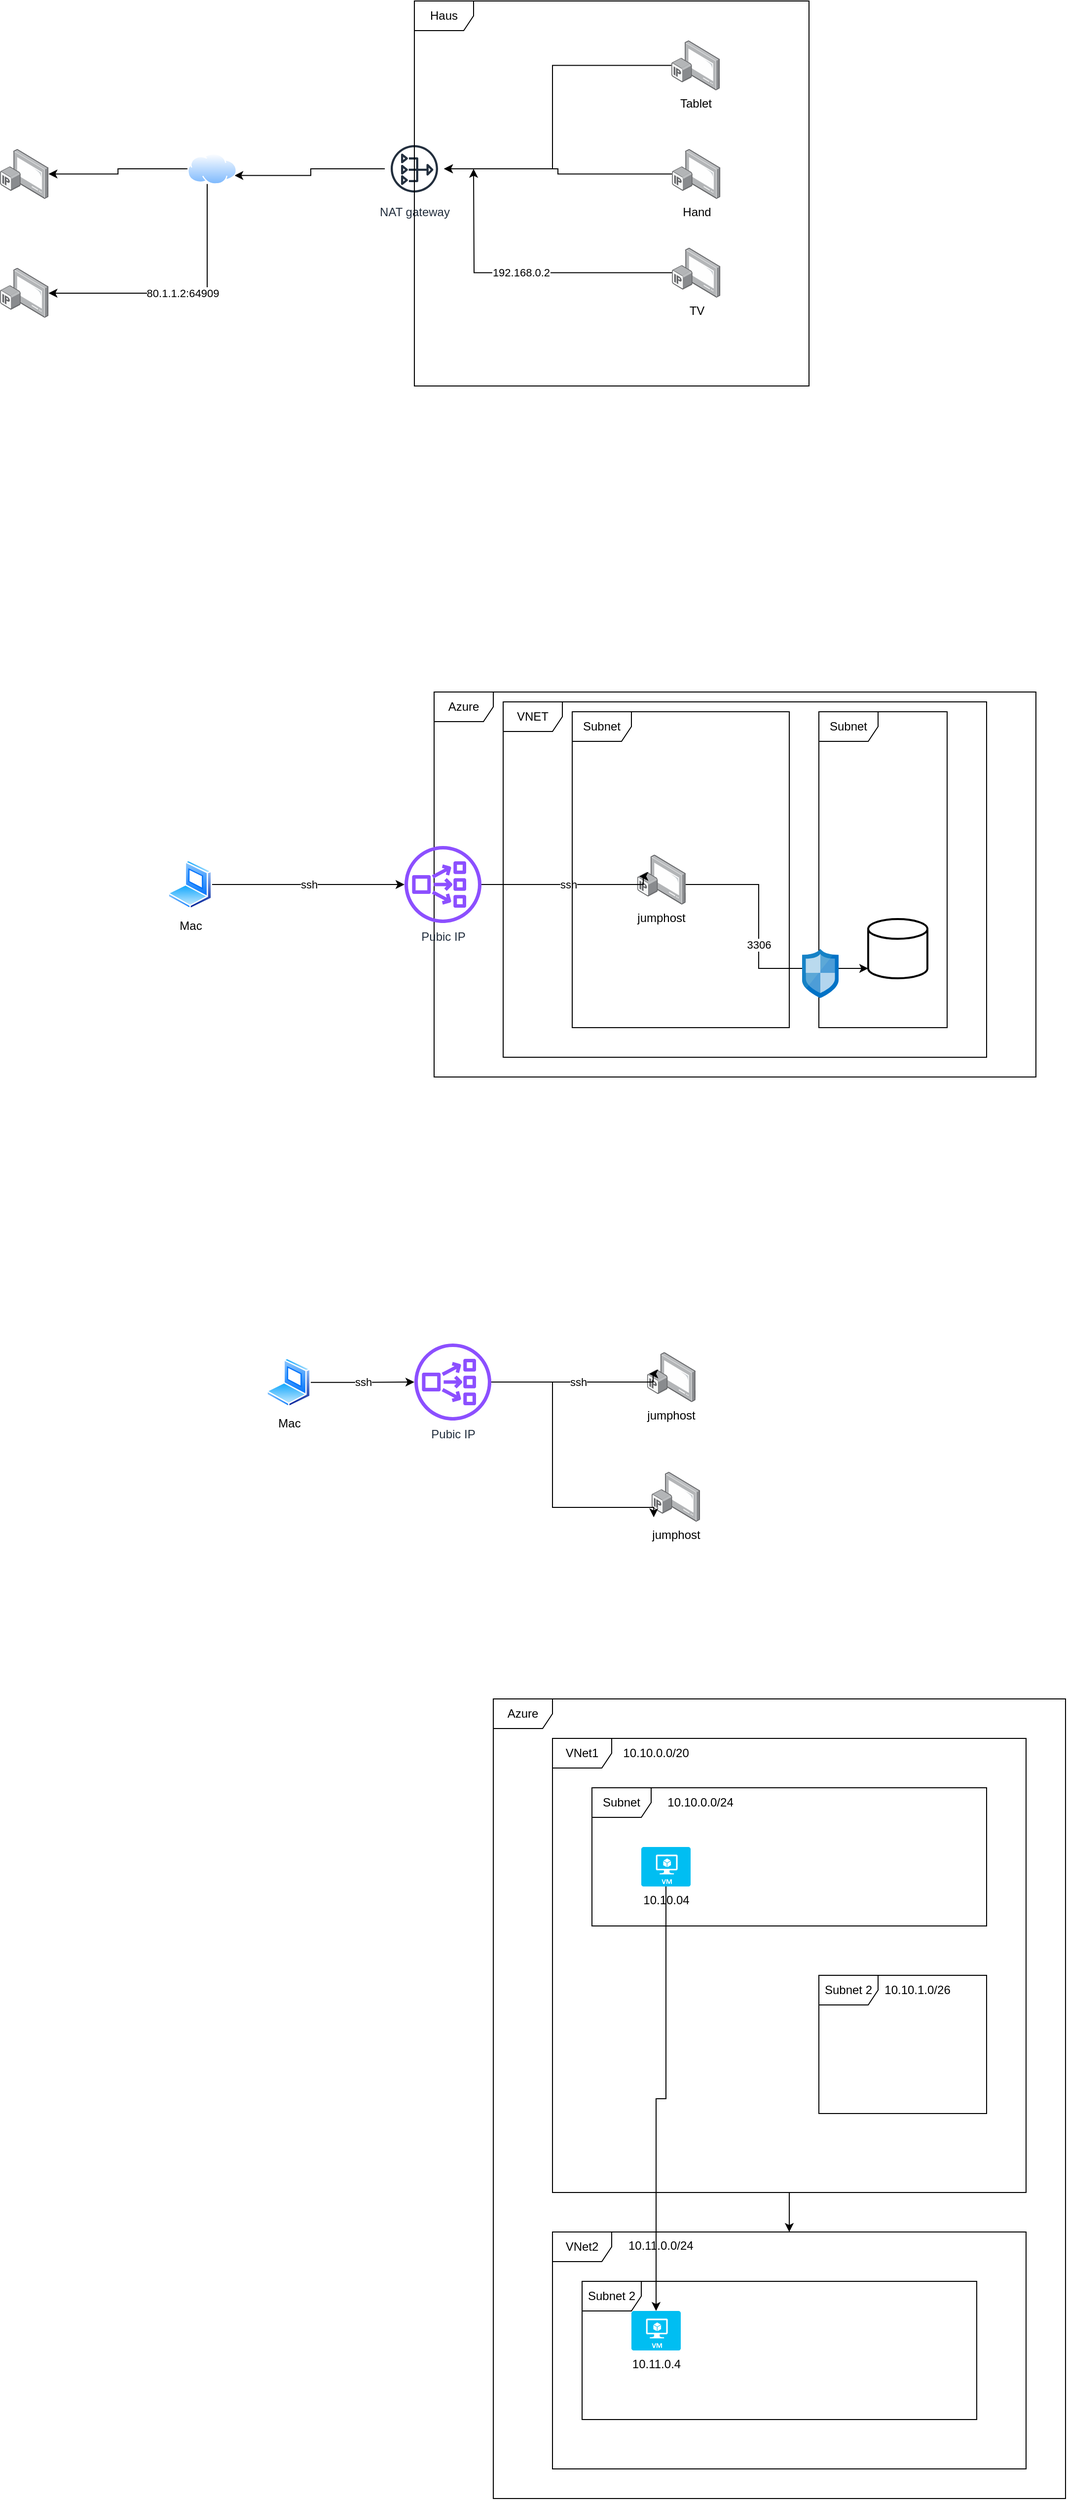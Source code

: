 <mxfile version="23.1.5" type="device" pages="3">
  <diagram name="Page-1" id="Npjm-cnjYQpAcYW0yd_M">
    <mxGraphModel dx="2214" dy="1954" grid="1" gridSize="10" guides="1" tooltips="1" connect="1" arrows="1" fold="1" page="1" pageScale="1" pageWidth="850" pageHeight="1100" math="0" shadow="0">
      <root>
        <mxCell id="0" />
        <mxCell id="1" parent="0" />
        <mxCell id="gbIrw4wUFT8zuQWl6DzC-1" value="Azure" style="shape=umlFrame;whiteSpace=wrap;html=1;pointerEvents=0;" vertex="1" parent="1">
          <mxGeometry x="-230" y="1090" width="580" height="810" as="geometry" />
        </mxCell>
        <mxCell id="gbIrw4wUFT8zuQWl6DzC-19" style="edgeStyle=orthogonalEdgeStyle;rounded=0;orthogonalLoop=1;jettySize=auto;html=1;" edge="1" parent="1" source="gbIrw4wUFT8zuQWl6DzC-2" target="gbIrw4wUFT8zuQWl6DzC-10">
          <mxGeometry relative="1" as="geometry" />
        </mxCell>
        <mxCell id="gbIrw4wUFT8zuQWl6DzC-2" value="VNet1" style="shape=umlFrame;whiteSpace=wrap;html=1;pointerEvents=0;" vertex="1" parent="1">
          <mxGeometry x="-170" y="1130" width="480" height="460" as="geometry" />
        </mxCell>
        <mxCell id="gbIrw4wUFT8zuQWl6DzC-3" value="Subnet" style="shape=umlFrame;whiteSpace=wrap;html=1;pointerEvents=0;" vertex="1" parent="1">
          <mxGeometry x="-130" y="1180" width="400" height="140" as="geometry" />
        </mxCell>
        <mxCell id="gbIrw4wUFT8zuQWl6DzC-4" value="Subnet 2" style="shape=umlFrame;whiteSpace=wrap;html=1;pointerEvents=0;" vertex="1" parent="1">
          <mxGeometry x="100" y="1370" width="170" height="140" as="geometry" />
        </mxCell>
        <mxCell id="gbIrw4wUFT8zuQWl6DzC-6" value="10.10.0.0/20" style="text;html=1;align=center;verticalAlign=middle;whiteSpace=wrap;rounded=0;" vertex="1" parent="1">
          <mxGeometry x="-95" y="1130" width="60" height="30" as="geometry" />
        </mxCell>
        <mxCell id="gbIrw4wUFT8zuQWl6DzC-7" value="10.10.0.0/24" style="text;html=1;align=center;verticalAlign=middle;whiteSpace=wrap;rounded=0;" vertex="1" parent="1">
          <mxGeometry x="-50" y="1180" width="60" height="30" as="geometry" />
        </mxCell>
        <mxCell id="gbIrw4wUFT8zuQWl6DzC-8" value="10.10.1.0/26" style="text;html=1;align=center;verticalAlign=middle;whiteSpace=wrap;rounded=0;" vertex="1" parent="1">
          <mxGeometry x="170" y="1370" width="60" height="30" as="geometry" />
        </mxCell>
        <mxCell id="gbIrw4wUFT8zuQWl6DzC-9" value="10.10.04" style="verticalLabelPosition=bottom;html=1;verticalAlign=top;align=center;strokeColor=none;fillColor=#00BEF2;shape=mxgraph.azure.virtual_machine;" vertex="1" parent="1">
          <mxGeometry x="-80" y="1240" width="50" height="40" as="geometry" />
        </mxCell>
        <mxCell id="gbIrw4wUFT8zuQWl6DzC-10" value="VNet2" style="shape=umlFrame;whiteSpace=wrap;html=1;pointerEvents=0;" vertex="1" parent="1">
          <mxGeometry x="-170" y="1630" width="480" height="240" as="geometry" />
        </mxCell>
        <UserObject label="10.11.0.0/24" link="10.11.0.0/24" id="gbIrw4wUFT8zuQWl6DzC-13">
          <mxCell style="text;whiteSpace=wrap;" vertex="1" parent="1">
            <mxGeometry x="-95" y="1630" width="100" height="40" as="geometry" />
          </mxCell>
        </UserObject>
        <mxCell id="gbIrw4wUFT8zuQWl6DzC-14" value="Subnet 2" style="shape=umlFrame;whiteSpace=wrap;html=1;pointerEvents=0;" vertex="1" parent="1">
          <mxGeometry x="-140" y="1680" width="400" height="140" as="geometry" />
        </mxCell>
        <mxCell id="gbIrw4wUFT8zuQWl6DzC-15" value="10.11.0.4" style="verticalLabelPosition=bottom;html=1;verticalAlign=top;align=center;strokeColor=none;fillColor=#00BEF2;shape=mxgraph.azure.virtual_machine;" vertex="1" parent="1">
          <mxGeometry x="-90" y="1710" width="50" height="40" as="geometry" />
        </mxCell>
        <mxCell id="gbIrw4wUFT8zuQWl6DzC-16" style="edgeStyle=orthogonalEdgeStyle;rounded=0;orthogonalLoop=1;jettySize=auto;html=1;entryX=0.5;entryY=0;entryDx=0;entryDy=0;entryPerimeter=0;" edge="1" parent="1" source="gbIrw4wUFT8zuQWl6DzC-9" target="gbIrw4wUFT8zuQWl6DzC-15">
          <mxGeometry relative="1" as="geometry" />
        </mxCell>
        <mxCell id="gbIrw4wUFT8zuQWl6DzC-23" style="edgeStyle=orthogonalEdgeStyle;rounded=0;orthogonalLoop=1;jettySize=auto;html=1;entryX=1;entryY=0.75;entryDx=0;entryDy=0;" edge="1" parent="1" source="gbIrw4wUFT8zuQWl6DzC-20" target="gbIrw4wUFT8zuQWl6DzC-22">
          <mxGeometry relative="1" as="geometry" />
        </mxCell>
        <mxCell id="gbIrw4wUFT8zuQWl6DzC-20" value="NAT gateway" style="sketch=0;outlineConnect=0;fontColor=#232F3E;gradientColor=none;strokeColor=#232F3E;fillColor=#ffffff;dashed=0;verticalLabelPosition=bottom;verticalAlign=top;align=center;html=1;fontSize=12;fontStyle=0;aspect=fixed;shape=mxgraph.aws4.resourceIcon;resIcon=mxgraph.aws4.nat_gateway;" vertex="1" parent="1">
          <mxGeometry x="-340" y="-490" width="60" height="60" as="geometry" />
        </mxCell>
        <mxCell id="gbIrw4wUFT8zuQWl6DzC-21" value="Haus" style="shape=umlFrame;whiteSpace=wrap;html=1;pointerEvents=0;" vertex="1" parent="1">
          <mxGeometry x="-310" y="-630" width="400" height="390" as="geometry" />
        </mxCell>
        <mxCell id="gbIrw4wUFT8zuQWl6DzC-28" style="edgeStyle=orthogonalEdgeStyle;rounded=0;orthogonalLoop=1;jettySize=auto;html=1;" edge="1" parent="1" source="gbIrw4wUFT8zuQWl6DzC-22" target="gbIrw4wUFT8zuQWl6DzC-27">
          <mxGeometry relative="1" as="geometry" />
        </mxCell>
        <mxCell id="gbIrw4wUFT8zuQWl6DzC-30" value="80.1.1.2:64909" style="edgeStyle=orthogonalEdgeStyle;rounded=0;orthogonalLoop=1;jettySize=auto;html=1;" edge="1" parent="1" source="gbIrw4wUFT8zuQWl6DzC-22" target="gbIrw4wUFT8zuQWl6DzC-29">
          <mxGeometry relative="1" as="geometry">
            <Array as="points">
              <mxPoint x="-520" y="-334" />
            </Array>
          </mxGeometry>
        </mxCell>
        <mxCell id="gbIrw4wUFT8zuQWl6DzC-22" value="" style="image;aspect=fixed;perimeter=ellipsePerimeter;html=1;align=center;shadow=0;dashed=0;spacingTop=3;image=img/lib/active_directory/internet_cloud.svg;" vertex="1" parent="1">
          <mxGeometry x="-540" y="-475.75" width="50" height="31.5" as="geometry" />
        </mxCell>
        <mxCell id="gbIrw4wUFT8zuQWl6DzC-31" style="edgeStyle=orthogonalEdgeStyle;rounded=0;orthogonalLoop=1;jettySize=auto;html=1;" edge="1" parent="1" source="gbIrw4wUFT8zuQWl6DzC-24" target="gbIrw4wUFT8zuQWl6DzC-20">
          <mxGeometry relative="1" as="geometry">
            <Array as="points">
              <mxPoint x="-170" y="-565" />
              <mxPoint x="-170" y="-460" />
            </Array>
          </mxGeometry>
        </mxCell>
        <mxCell id="gbIrw4wUFT8zuQWl6DzC-24" value="Tablet" style="image;points=[];aspect=fixed;html=1;align=center;shadow=0;dashed=0;image=img/lib/allied_telesis/computer_and_terminals/IP_TV.svg;" vertex="1" parent="1">
          <mxGeometry x="-49.6" y="-590" width="49.2" height="50.4" as="geometry" />
        </mxCell>
        <mxCell id="gbIrw4wUFT8zuQWl6DzC-32" style="edgeStyle=orthogonalEdgeStyle;rounded=0;orthogonalLoop=1;jettySize=auto;html=1;" edge="1" parent="1" source="gbIrw4wUFT8zuQWl6DzC-25" target="gbIrw4wUFT8zuQWl6DzC-20">
          <mxGeometry relative="1" as="geometry" />
        </mxCell>
        <mxCell id="gbIrw4wUFT8zuQWl6DzC-25" value="Hand" style="image;points=[];aspect=fixed;html=1;align=center;shadow=0;dashed=0;image=img/lib/allied_telesis/computer_and_terminals/IP_TV.svg;" vertex="1" parent="1">
          <mxGeometry x="-49" y="-480" width="49.2" height="50.4" as="geometry" />
        </mxCell>
        <mxCell id="gbIrw4wUFT8zuQWl6DzC-34" value="192.168.0.2" style="edgeStyle=orthogonalEdgeStyle;rounded=0;orthogonalLoop=1;jettySize=auto;html=1;" edge="1" parent="1" source="gbIrw4wUFT8zuQWl6DzC-26">
          <mxGeometry relative="1" as="geometry">
            <mxPoint x="-250" y="-460" as="targetPoint" />
          </mxGeometry>
        </mxCell>
        <mxCell id="gbIrw4wUFT8zuQWl6DzC-26" value="TV" style="image;points=[];aspect=fixed;html=1;align=center;shadow=0;dashed=0;image=img/lib/allied_telesis/computer_and_terminals/IP_TV.svg;" vertex="1" parent="1">
          <mxGeometry x="-49" y="-380" width="49.2" height="50.4" as="geometry" />
        </mxCell>
        <mxCell id="gbIrw4wUFT8zuQWl6DzC-27" value="" style="image;points=[];aspect=fixed;html=1;align=center;shadow=0;dashed=0;image=img/lib/allied_telesis/computer_and_terminals/IP_TV.svg;" vertex="1" parent="1">
          <mxGeometry x="-730" y="-480" width="49.2" height="50.4" as="geometry" />
        </mxCell>
        <mxCell id="gbIrw4wUFT8zuQWl6DzC-29" value="" style="image;points=[];aspect=fixed;html=1;align=center;shadow=0;dashed=0;image=img/lib/allied_telesis/computer_and_terminals/IP_TV.svg;" vertex="1" parent="1">
          <mxGeometry x="-730" y="-359.6" width="49.2" height="50.4" as="geometry" />
        </mxCell>
        <mxCell id="gbIrw4wUFT8zuQWl6DzC-36" value="Azure" style="shape=umlFrame;whiteSpace=wrap;html=1;pointerEvents=0;" vertex="1" parent="1">
          <mxGeometry x="-290" y="70" width="610" height="390" as="geometry" />
        </mxCell>
        <mxCell id="gbIrw4wUFT8zuQWl6DzC-43" value="Pubic IP" style="sketch=0;outlineConnect=0;fontColor=#232F3E;gradientColor=none;fillColor=#8C4FFF;strokeColor=none;dashed=0;verticalLabelPosition=bottom;verticalAlign=top;align=center;html=1;fontSize=12;fontStyle=0;aspect=fixed;pointerEvents=1;shape=mxgraph.aws4.network_load_balancer;" vertex="1" parent="1">
          <mxGeometry x="-320" y="226" width="78" height="78" as="geometry" />
        </mxCell>
        <mxCell id="gbIrw4wUFT8zuQWl6DzC-58" value="3306" style="edgeStyle=orthogonalEdgeStyle;rounded=0;orthogonalLoop=1;jettySize=auto;html=1;" edge="1" parent="1" source="gbIrw4wUFT8zuQWl6DzC-38" target="gbIrw4wUFT8zuQWl6DzC-57">
          <mxGeometry relative="1" as="geometry">
            <mxPoint x="50" y="350" as="targetPoint" />
            <Array as="points">
              <mxPoint x="39" y="265" />
              <mxPoint x="39" y="350" />
            </Array>
          </mxGeometry>
        </mxCell>
        <mxCell id="gbIrw4wUFT8zuQWl6DzC-38" value="jumphost" style="image;points=[];aspect=fixed;html=1;align=center;shadow=0;dashed=0;image=img/lib/allied_telesis/computer_and_terminals/IP_TV.svg;" vertex="1" parent="1">
          <mxGeometry x="-84.2" y="234.8" width="49.2" height="50.4" as="geometry" />
        </mxCell>
        <mxCell id="gbIrw4wUFT8zuQWl6DzC-47" value="ssh" style="edgeStyle=orthogonalEdgeStyle;rounded=0;orthogonalLoop=1;jettySize=auto;html=1;" edge="1" parent="1" source="gbIrw4wUFT8zuQWl6DzC-46" target="gbIrw4wUFT8zuQWl6DzC-43">
          <mxGeometry relative="1" as="geometry" />
        </mxCell>
        <mxCell id="gbIrw4wUFT8zuQWl6DzC-46" value="Mac" style="image;aspect=fixed;perimeter=ellipsePerimeter;html=1;align=center;shadow=0;dashed=0;spacingTop=3;image=img/lib/active_directory/laptop_client.svg;" vertex="1" parent="1">
          <mxGeometry x="-560" y="240" width="45" height="50" as="geometry" />
        </mxCell>
        <mxCell id="gbIrw4wUFT8zuQWl6DzC-48" value="ssh" style="edgeStyle=orthogonalEdgeStyle;rounded=0;orthogonalLoop=1;jettySize=auto;html=1;entryX=0.045;entryY=0.437;entryDx=0;entryDy=0;entryPerimeter=0;" edge="1" parent="1" source="gbIrw4wUFT8zuQWl6DzC-43" target="gbIrw4wUFT8zuQWl6DzC-38">
          <mxGeometry relative="1" as="geometry">
            <Array as="points">
              <mxPoint x="-78" y="265" />
            </Array>
          </mxGeometry>
        </mxCell>
        <mxCell id="gbIrw4wUFT8zuQWl6DzC-56" value="VNET" style="shape=umlFrame;whiteSpace=wrap;html=1;pointerEvents=0;" vertex="1" parent="1">
          <mxGeometry x="-220" y="80" width="490" height="360" as="geometry" />
        </mxCell>
        <mxCell id="gbIrw4wUFT8zuQWl6DzC-57" value="" style="strokeWidth=2;html=1;shape=mxgraph.flowchart.database;whiteSpace=wrap;" vertex="1" parent="1">
          <mxGeometry x="150" y="300" width="60" height="60" as="geometry" />
        </mxCell>
        <mxCell id="gbIrw4wUFT8zuQWl6DzC-60" value="Subnet" style="shape=umlFrame;whiteSpace=wrap;html=1;pointerEvents=0;" vertex="1" parent="1">
          <mxGeometry x="-150" y="90" width="220" height="320" as="geometry" />
        </mxCell>
        <mxCell id="gbIrw4wUFT8zuQWl6DzC-62" value="Pubic IP" style="sketch=0;outlineConnect=0;fontColor=#232F3E;gradientColor=none;fillColor=#8C4FFF;strokeColor=none;dashed=0;verticalLabelPosition=bottom;verticalAlign=top;align=center;html=1;fontSize=12;fontStyle=0;aspect=fixed;pointerEvents=1;shape=mxgraph.aws4.network_load_balancer;" vertex="1" parent="1">
          <mxGeometry x="-310" y="730" width="78" height="78" as="geometry" />
        </mxCell>
        <mxCell id="gbIrw4wUFT8zuQWl6DzC-63" value="jumphost" style="image;points=[];aspect=fixed;html=1;align=center;shadow=0;dashed=0;image=img/lib/allied_telesis/computer_and_terminals/IP_TV.svg;" vertex="1" parent="1">
          <mxGeometry x="-74.2" y="738.8" width="49.2" height="50.4" as="geometry" />
        </mxCell>
        <mxCell id="gbIrw4wUFT8zuQWl6DzC-64" value="ssh" style="edgeStyle=orthogonalEdgeStyle;rounded=0;orthogonalLoop=1;jettySize=auto;html=1;" edge="1" parent="1" source="gbIrw4wUFT8zuQWl6DzC-65" target="gbIrw4wUFT8zuQWl6DzC-62">
          <mxGeometry relative="1" as="geometry" />
        </mxCell>
        <mxCell id="gbIrw4wUFT8zuQWl6DzC-65" value="Mac" style="image;aspect=fixed;perimeter=ellipsePerimeter;html=1;align=center;shadow=0;dashed=0;spacingTop=3;image=img/lib/active_directory/laptop_client.svg;" vertex="1" parent="1">
          <mxGeometry x="-460" y="744.4" width="45" height="50" as="geometry" />
        </mxCell>
        <mxCell id="gbIrw4wUFT8zuQWl6DzC-66" value="ssh" style="edgeStyle=orthogonalEdgeStyle;rounded=0;orthogonalLoop=1;jettySize=auto;html=1;entryX=0.045;entryY=0.437;entryDx=0;entryDy=0;entryPerimeter=0;" edge="1" parent="1" source="gbIrw4wUFT8zuQWl6DzC-62" target="gbIrw4wUFT8zuQWl6DzC-63">
          <mxGeometry relative="1" as="geometry">
            <Array as="points">
              <mxPoint x="-68" y="769" />
            </Array>
          </mxGeometry>
        </mxCell>
        <mxCell id="gbIrw4wUFT8zuQWl6DzC-67" value="jumphost" style="image;points=[];aspect=fixed;html=1;align=center;shadow=0;dashed=0;image=img/lib/allied_telesis/computer_and_terminals/IP_TV.svg;" vertex="1" parent="1">
          <mxGeometry x="-69.6" y="860" width="49.2" height="50.4" as="geometry" />
        </mxCell>
        <mxCell id="gbIrw4wUFT8zuQWl6DzC-68" style="edgeStyle=orthogonalEdgeStyle;rounded=0;orthogonalLoop=1;jettySize=auto;html=1;entryX=0.045;entryY=0.913;entryDx=0;entryDy=0;entryPerimeter=0;" edge="1" parent="1" source="gbIrw4wUFT8zuQWl6DzC-62" target="gbIrw4wUFT8zuQWl6DzC-67">
          <mxGeometry relative="1" as="geometry">
            <Array as="points">
              <mxPoint x="-170" y="769" />
              <mxPoint x="-170" y="896" />
            </Array>
          </mxGeometry>
        </mxCell>
        <mxCell id="0MfmigJE6mQ0QeV8iBo0-2" value="Subnet" style="shape=umlFrame;whiteSpace=wrap;html=1;pointerEvents=0;" vertex="1" parent="1">
          <mxGeometry x="100" y="90" width="130" height="320" as="geometry" />
        </mxCell>
        <mxCell id="0MfmigJE6mQ0QeV8iBo0-4" value="" style="image;sketch=0;aspect=fixed;html=1;points=[];align=center;fontSize=12;image=img/lib/mscae/Network_Security_Groups_Classic.svg;" vertex="1" parent="1">
          <mxGeometry x="83" y="330" width="37" height="50" as="geometry" />
        </mxCell>
      </root>
    </mxGraphModel>
  </diagram>
  <diagram id="J5Zwnr2dlYq_vBcUQLm4" name="Page-2">
    <mxGraphModel dx="1364" dy="854" grid="1" gridSize="10" guides="1" tooltips="1" connect="1" arrows="1" fold="1" page="1" pageScale="1" pageWidth="850" pageHeight="1100" math="0" shadow="0">
      <root>
        <mxCell id="0" />
        <mxCell id="1" parent="0" />
      </root>
    </mxGraphModel>
  </diagram>
  <diagram id="-nNZaM10T5G0k1MF4Rdj" name="Page-3">
    <mxGraphModel dx="2214" dy="854" grid="1" gridSize="10" guides="1" tooltips="1" connect="1" arrows="1" fold="1" page="1" pageScale="1" pageWidth="850" pageHeight="1100" math="0" shadow="0">
      <root>
        <mxCell id="0" />
        <mxCell id="1" parent="0" />
        <mxCell id="VGoCEc8UXSuX9Zwnb9SJ-1" value="Azure" style="shape=umlFrame;whiteSpace=wrap;html=1;pointerEvents=0;" vertex="1" parent="1">
          <mxGeometry x="110" y="110" width="610" height="780" as="geometry" />
        </mxCell>
        <mxCell id="VGoCEc8UXSuX9Zwnb9SJ-37" style="edgeStyle=orthogonalEdgeStyle;rounded=0;orthogonalLoop=1;jettySize=auto;html=1;" edge="1" parent="1" source="VGoCEc8UXSuX9Zwnb9SJ-2" target="VGoCEc8UXSuX9Zwnb9SJ-13">
          <mxGeometry relative="1" as="geometry">
            <Array as="points">
              <mxPoint x="210" y="295" />
              <mxPoint x="210" y="295" />
            </Array>
          </mxGeometry>
        </mxCell>
        <mxCell id="VGoCEc8UXSuX9Zwnb9SJ-2" value="Pubic IP" style="sketch=0;outlineConnect=0;fontColor=#232F3E;gradientColor=none;fillColor=#8C4FFF;strokeColor=none;dashed=0;verticalLabelPosition=bottom;verticalAlign=top;align=center;html=1;fontSize=12;fontStyle=0;aspect=fixed;pointerEvents=1;shape=mxgraph.aws4.network_load_balancer;" vertex="1" parent="1">
          <mxGeometry x="80" y="266" width="78" height="78" as="geometry" />
        </mxCell>
        <mxCell id="VGoCEc8UXSuX9Zwnb9SJ-16" style="edgeStyle=orthogonalEdgeStyle;rounded=0;orthogonalLoop=1;jettySize=auto;html=1;" edge="1" parent="1" source="VGoCEc8UXSuX9Zwnb9SJ-6" target="VGoCEc8UXSuX9Zwnb9SJ-2">
          <mxGeometry relative="1" as="geometry" />
        </mxCell>
        <mxCell id="VGoCEc8UXSuX9Zwnb9SJ-6" value="user" style="image;aspect=fixed;perimeter=ellipsePerimeter;html=1;align=center;shadow=0;dashed=0;spacingTop=3;image=img/lib/active_directory/laptop_client.svg;" vertex="1" parent="1">
          <mxGeometry x="-160" y="280" width="45" height="50" as="geometry" />
        </mxCell>
        <mxCell id="VGoCEc8UXSuX9Zwnb9SJ-8" value="VNET" style="shape=umlFrame;whiteSpace=wrap;html=1;pointerEvents=0;" vertex="1" parent="1">
          <mxGeometry x="180" y="120" width="330" height="370" as="geometry" />
        </mxCell>
        <mxCell id="VGoCEc8UXSuX9Zwnb9SJ-10" value="Subnet" style="shape=umlFrame;whiteSpace=wrap;html=1;pointerEvents=0;" vertex="1" parent="1">
          <mxGeometry x="250" y="130" width="190" height="320" as="geometry" />
        </mxCell>
        <mxCell id="VGoCEc8UXSuX9Zwnb9SJ-13" value="VM1" style="image;points=[];aspect=fixed;html=1;align=center;shadow=0;dashed=0;image=img/lib/allied_telesis/computer_and_terminals/IP_TV.svg;" vertex="1" parent="1">
          <mxGeometry x="330" y="270" width="49.2" height="50.4" as="geometry" />
        </mxCell>
        <mxCell id="VGoCEc8UXSuX9Zwnb9SJ-17" value="Bestellungen" style="verticalLabelPosition=bottom;html=1;verticalAlign=top;align=center;strokeColor=none;fillColor=#00BEF2;shape=mxgraph.azure.storage;pointerEvents=1;" vertex="1" parent="1">
          <mxGeometry x="560" y="195" width="50" height="40" as="geometry" />
        </mxCell>
        <mxCell id="VGoCEc8UXSuX9Zwnb9SJ-19" value="accept order" style="edgeStyle=orthogonalEdgeStyle;rounded=0;orthogonalLoop=1;jettySize=auto;html=1;entryX=0;entryY=0.5;entryDx=0;entryDy=0;entryPerimeter=0;" edge="1" parent="1" source="VGoCEc8UXSuX9Zwnb9SJ-13" target="VGoCEc8UXSuX9Zwnb9SJ-17">
          <mxGeometry relative="1" as="geometry">
            <Array as="points">
              <mxPoint x="470" y="295" />
              <mxPoint x="470" y="215" />
            </Array>
          </mxGeometry>
        </mxCell>
        <mxCell id="VGoCEc8UXSuX9Zwnb9SJ-20" value="notifify user" style="image;aspect=fixed;html=1;points=[];align=center;fontSize=12;image=img/lib/azure2/compute/Function_Apps.svg;" vertex="1" parent="1">
          <mxGeometry x="560" y="360" width="68" height="60" as="geometry" />
        </mxCell>
        <mxCell id="VGoCEc8UXSuX9Zwnb9SJ-21" value="trigger" style="edgeStyle=orthogonalEdgeStyle;rounded=0;orthogonalLoop=1;jettySize=auto;html=1;entryX=0.368;entryY=-0.017;entryDx=0;entryDy=0;entryPerimeter=0;" edge="1" parent="1" source="VGoCEc8UXSuX9Zwnb9SJ-17" target="VGoCEc8UXSuX9Zwnb9SJ-20">
          <mxGeometry relative="1" as="geometry" />
        </mxCell>
        <mxCell id="VGoCEc8UXSuX9Zwnb9SJ-22" value="storniert" style="image;aspect=fixed;html=1;points=[];align=center;fontSize=12;image=img/lib/azure2/integration/System_Topic.svg;" vertex="1" parent="1">
          <mxGeometry x="320.6" y="560" width="68" height="60" as="geometry" />
        </mxCell>
        <mxCell id="VGoCEc8UXSuX9Zwnb9SJ-23" value="cancel order" style="edgeStyle=orthogonalEdgeStyle;rounded=0;orthogonalLoop=1;jettySize=auto;html=1;entryX=0.491;entryY=0.033;entryDx=0;entryDy=0;entryPerimeter=0;exitX=0.467;exitY=1.071;exitDx=0;exitDy=0;exitPerimeter=0;" edge="1" parent="1" source="VGoCEc8UXSuX9Zwnb9SJ-13" target="VGoCEc8UXSuX9Zwnb9SJ-22">
          <mxGeometry relative="1" as="geometry">
            <mxPoint x="354.6" y="394.4" as="sourcePoint" />
            <Array as="points">
              <mxPoint x="350" y="324" />
              <mxPoint x="350" y="562" />
            </Array>
          </mxGeometry>
        </mxCell>
        <mxCell id="VGoCEc8UXSuX9Zwnb9SJ-24" value="subcription" style="verticalLabelPosition=bottom;html=1;verticalAlign=top;align=center;strokeColor=none;fillColor=#00BEF2;shape=mxgraph.azure.service_bus_topics_and_subscriptions;pointerEvents=1;" vertex="1" parent="1">
          <mxGeometry x="490" y="520" width="45" height="50" as="geometry" />
        </mxCell>
        <mxCell id="VGoCEc8UXSuX9Zwnb9SJ-34" style="edgeStyle=orthogonalEdgeStyle;rounded=0;orthogonalLoop=1;jettySize=auto;html=1;" edge="1" parent="1" source="VGoCEc8UXSuX9Zwnb9SJ-25" target="VGoCEc8UXSuX9Zwnb9SJ-32">
          <mxGeometry relative="1" as="geometry" />
        </mxCell>
        <mxCell id="VGoCEc8UXSuX9Zwnb9SJ-25" value="&lt;span style=&quot;color: rgb(0, 0, 0); font-family: Helvetica; font-size: 12px; font-style: normal; font-variant-ligatures: normal; font-variant-caps: normal; font-weight: 400; letter-spacing: normal; orphans: 2; text-align: center; text-indent: 0px; text-transform: none; widows: 2; word-spacing: 0px; -webkit-text-stroke-width: 0px; background-color: rgb(251, 251, 251); text-decoration-thickness: initial; text-decoration-style: initial; text-decoration-color: initial; float: none; display: inline !important;&quot;&gt;subcription&lt;/span&gt;" style="verticalLabelPosition=bottom;html=1;verticalAlign=top;align=center;strokeColor=none;fillColor=#00BEF2;shape=mxgraph.azure.service_bus_topics_and_subscriptions;pointerEvents=1;" vertex="1" parent="1">
          <mxGeometry x="490" y="650" width="45" height="50" as="geometry" />
        </mxCell>
        <mxCell id="VGoCEc8UXSuX9Zwnb9SJ-35" style="edgeStyle=orthogonalEdgeStyle;rounded=0;orthogonalLoop=1;jettySize=auto;html=1;" edge="1" parent="1" source="VGoCEc8UXSuX9Zwnb9SJ-26" target="VGoCEc8UXSuX9Zwnb9SJ-33">
          <mxGeometry relative="1" as="geometry" />
        </mxCell>
        <mxCell id="VGoCEc8UXSuX9Zwnb9SJ-26" value="&lt;span style=&quot;color: rgb(0, 0, 0); font-family: Helvetica; font-size: 12px; font-style: normal; font-variant-ligatures: normal; font-variant-caps: normal; font-weight: 400; letter-spacing: normal; orphans: 2; text-align: center; text-indent: 0px; text-transform: none; widows: 2; word-spacing: 0px; -webkit-text-stroke-width: 0px; background-color: rgb(251, 251, 251); text-decoration-thickness: initial; text-decoration-style: initial; text-decoration-color: initial; float: none; display: inline !important;&quot;&gt;subcription&lt;/span&gt;" style="verticalLabelPosition=bottom;html=1;verticalAlign=top;align=center;strokeColor=none;fillColor=#00BEF2;shape=mxgraph.azure.service_bus_topics_and_subscriptions;pointerEvents=1;" vertex="1" parent="1">
          <mxGeometry x="491" y="750" width="45" height="50" as="geometry" />
        </mxCell>
        <mxCell id="VGoCEc8UXSuX9Zwnb9SJ-27" style="edgeStyle=orthogonalEdgeStyle;rounded=0;orthogonalLoop=1;jettySize=auto;html=1;entryX=0;entryY=0.5;entryDx=0;entryDy=0;entryPerimeter=0;" edge="1" parent="1" source="VGoCEc8UXSuX9Zwnb9SJ-22" target="VGoCEc8UXSuX9Zwnb9SJ-24">
          <mxGeometry relative="1" as="geometry" />
        </mxCell>
        <mxCell id="VGoCEc8UXSuX9Zwnb9SJ-28" style="edgeStyle=orthogonalEdgeStyle;rounded=0;orthogonalLoop=1;jettySize=auto;html=1;entryX=0.2;entryY=0.32;entryDx=0;entryDy=0;entryPerimeter=0;" edge="1" parent="1" source="VGoCEc8UXSuX9Zwnb9SJ-22" target="VGoCEc8UXSuX9Zwnb9SJ-25">
          <mxGeometry relative="1" as="geometry">
            <Array as="points">
              <mxPoint x="440" y="590" />
              <mxPoint x="440" y="666" />
            </Array>
          </mxGeometry>
        </mxCell>
        <mxCell id="VGoCEc8UXSuX9Zwnb9SJ-29" style="edgeStyle=orthogonalEdgeStyle;rounded=0;orthogonalLoop=1;jettySize=auto;html=1;entryX=0;entryY=0.5;entryDx=0;entryDy=0;entryPerimeter=0;" edge="1" parent="1" source="VGoCEc8UXSuX9Zwnb9SJ-22" target="VGoCEc8UXSuX9Zwnb9SJ-26">
          <mxGeometry relative="1" as="geometry" />
        </mxCell>
        <mxCell id="VGoCEc8UXSuX9Zwnb9SJ-30" value="notifify user" style="image;aspect=fixed;html=1;points=[];align=center;fontSize=12;image=img/lib/azure2/compute/Function_Apps.svg;" vertex="1" parent="1">
          <mxGeometry x="600" y="510" width="68" height="60" as="geometry" />
        </mxCell>
        <mxCell id="VGoCEc8UXSuX9Zwnb9SJ-31" style="edgeStyle=orthogonalEdgeStyle;rounded=0;orthogonalLoop=1;jettySize=auto;html=1;entryX=0.147;entryY=0.583;entryDx=0;entryDy=0;entryPerimeter=0;" edge="1" parent="1" source="VGoCEc8UXSuX9Zwnb9SJ-24" target="VGoCEc8UXSuX9Zwnb9SJ-30">
          <mxGeometry relative="1" as="geometry" />
        </mxCell>
        <mxCell id="VGoCEc8UXSuX9Zwnb9SJ-32" value="modify table" style="image;aspect=fixed;html=1;points=[];align=center;fontSize=12;image=img/lib/azure2/compute/Function_Apps.svg;" vertex="1" parent="1">
          <mxGeometry x="600" y="645" width="68" height="60" as="geometry" />
        </mxCell>
        <mxCell id="VGoCEc8UXSuX9Zwnb9SJ-33" value="add item in new report table" style="image;aspect=fixed;html=1;points=[];align=center;fontSize=12;image=img/lib/azure2/compute/Function_Apps.svg;" vertex="1" parent="1">
          <mxGeometry x="600" y="750" width="68" height="60" as="geometry" />
        </mxCell>
        <mxCell id="VGoCEc8UXSuX9Zwnb9SJ-36" value="VM2" style="image;points=[];aspect=fixed;html=1;align=center;shadow=0;dashed=0;image=img/lib/allied_telesis/computer_and_terminals/IP_TV.svg;" vertex="1" parent="1">
          <mxGeometry x="330" y="195" width="49.2" height="50.4" as="geometry" />
        </mxCell>
      </root>
    </mxGraphModel>
  </diagram>
</mxfile>

